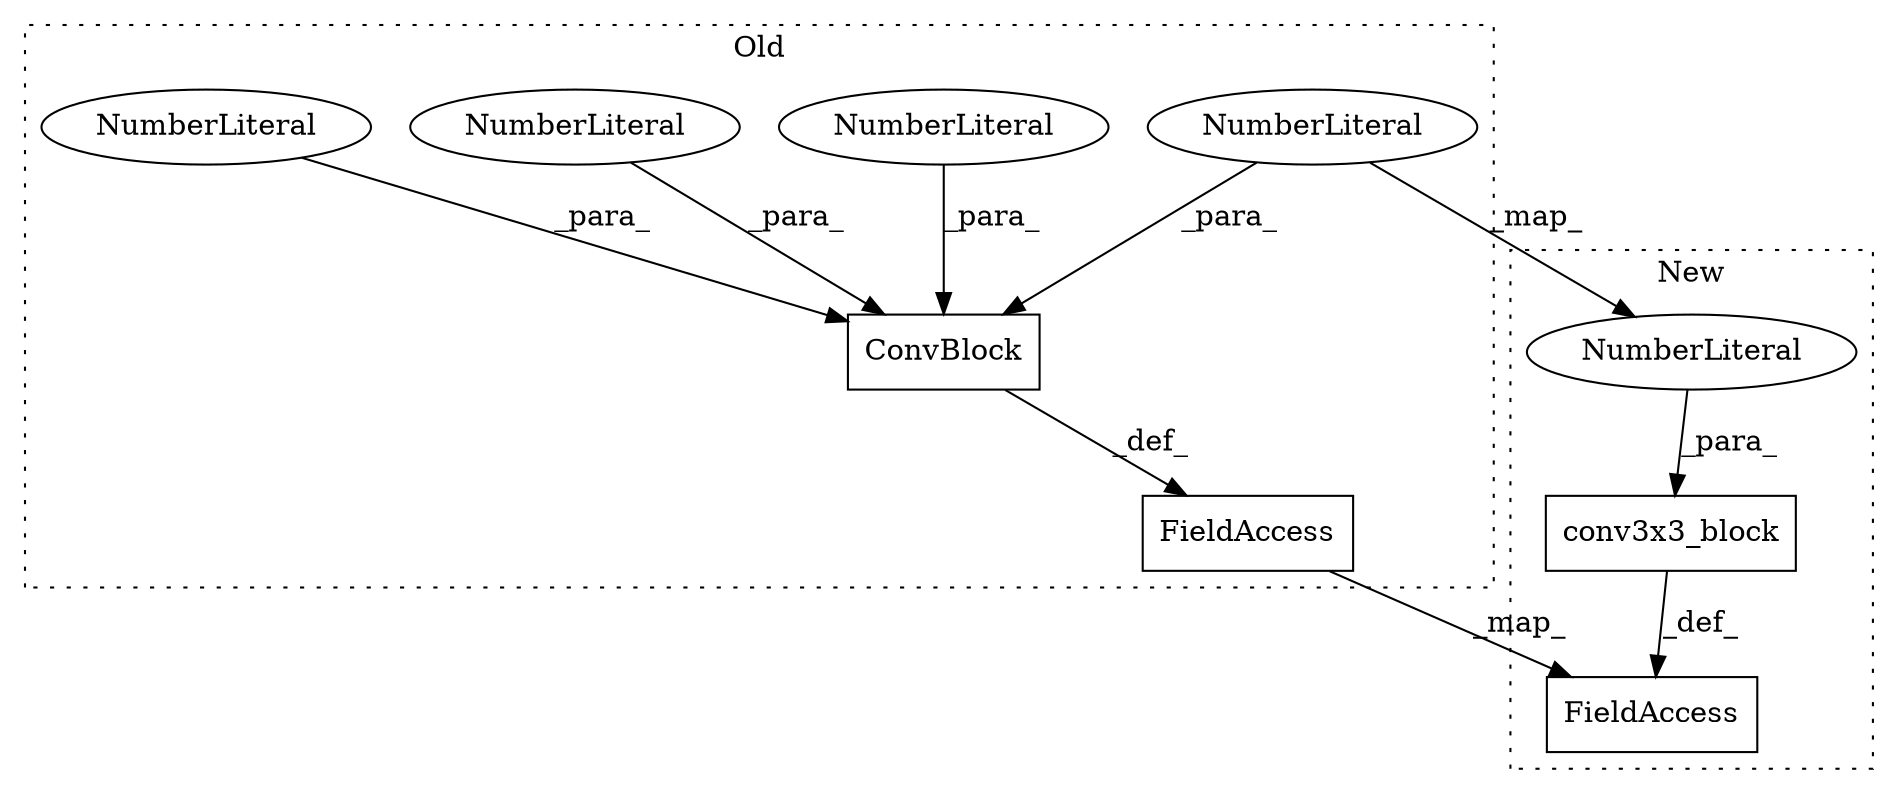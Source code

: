 digraph G {
subgraph cluster0 {
1 [label="ConvBlock" a="32" s="15937,15958" l="10,1" shape="box"];
3 [label="NumberLiteral" a="34" s="15957" l="1" shape="ellipse"];
4 [label="NumberLiteral" a="34" s="15953" l="1" shape="ellipse"];
5 [label="NumberLiteral" a="34" s="15955" l="1" shape="ellipse"];
6 [label="NumberLiteral" a="34" s="15950" l="2" shape="ellipse"];
8 [label="FieldAccess" a="22" s="15926" l="10" shape="box"];
label = "Old";
style="dotted";
}
subgraph cluster1 {
2 [label="conv3x3_block" a="32" s="15015,15034" l="14,1" shape="box"];
7 [label="NumberLiteral" a="34" s="15032" l="2" shape="ellipse"];
9 [label="FieldAccess" a="22" s="15004" l="10" shape="box"];
label = "New";
style="dotted";
}
1 -> 8 [label="_def_"];
2 -> 9 [label="_def_"];
3 -> 1 [label="_para_"];
4 -> 1 [label="_para_"];
5 -> 1 [label="_para_"];
6 -> 1 [label="_para_"];
6 -> 7 [label="_map_"];
7 -> 2 [label="_para_"];
8 -> 9 [label="_map_"];
}